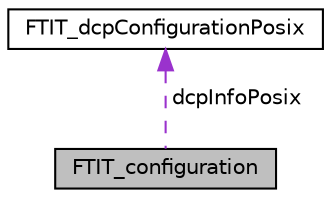 digraph "FTIT_configuration"
{
 // LATEX_PDF_SIZE
  edge [fontname="Helvetica",fontsize="10",labelfontname="Helvetica",labelfontsize="10"];
  node [fontname="Helvetica",fontsize="10",shape=record];
  Node1 [label="FTIT_configuration",height=0.2,width=0.4,color="black", fillcolor="grey75", style="filled", fontcolor="black",tooltip=" "];
  Node2 -> Node1 [dir="back",color="darkorchid3",fontsize="10",style="dashed",label=" dcpInfoPosix" ];
  Node2 [label="FTIT_dcpConfigurationPosix",height=0.2,width=0.4,color="black", fillcolor="white", style="filled",URL="$structFTIT__dcpConfigurationPosix.html",tooltip=" "];
}
